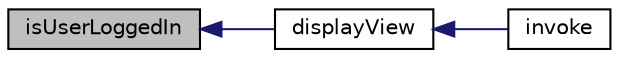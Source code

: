 digraph "isUserLoggedIn"
{
  edge [fontname="Helvetica",fontsize="10",labelfontname="Helvetica",labelfontsize="10"];
  node [fontname="Helvetica",fontsize="10",shape=record];
  rankdir="LR";
  Node1 [label="isUserLoggedIn",height=0.2,width=0.4,color="black", fillcolor="grey75", style="filled", fontcolor="black"];
  Node1 -> Node2 [dir="back",color="midnightblue",fontsize="10",style="solid",fontname="Helvetica"];
  Node2 [label="displayView",height=0.2,width=0.4,color="black", fillcolor="white", style="filled",URL="$class_s_s_customer_login_controller.html#aca04b3e313abfb913efaacdfb7d5d3d7",tooltip="Login / Logout Maske anzeigen. "];
  Node2 -> Node3 [dir="back",color="midnightblue",fontsize="10",style="solid",fontname="Helvetica"];
  Node3 [label="invoke",height=0.2,width=0.4,color="black", fillcolor="white", style="filled",URL="$class_s_s_customer_login_controller.html#a969cad912937b1e2e6e66b49d8148738",tooltip="Start. "];
}
